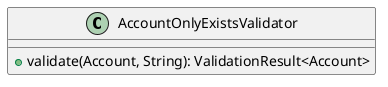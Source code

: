 @startuml

    class AccountOnlyExistsValidator [[AccountOnlyExistsValidator.html]] {
        +validate(Account, String): ValidationResult<Account>
    }

@enduml
